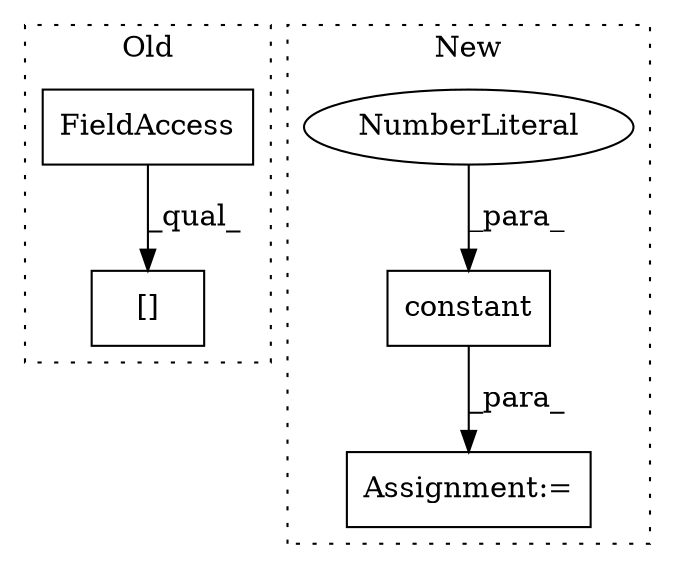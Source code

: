 digraph G {
subgraph cluster0 {
1 [label="[]" a="2" s="4422,4444" l="21,1" shape="box"];
4 [label="FieldAccess" a="22" s="4422" l="20" shape="box"];
label = "Old";
style="dotted";
}
subgraph cluster1 {
2 [label="constant" a="32" s="7274,7335" l="9,2" shape="box"];
3 [label="Assignment:=" a="7" s="7262" l="1" shape="box"];
5 [label="NumberLiteral" a="34" s="7283" l="1" shape="ellipse"];
label = "New";
style="dotted";
}
2 -> 3 [label="_para_"];
4 -> 1 [label="_qual_"];
5 -> 2 [label="_para_"];
}